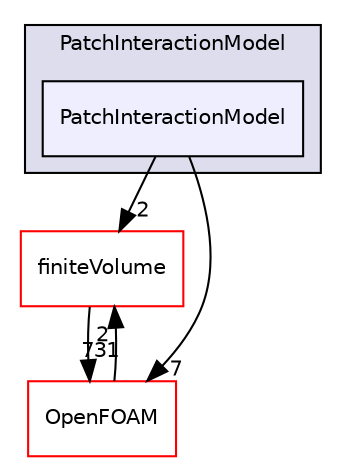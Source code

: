 digraph "src/lagrangian/intermediate/submodels/Kinematic/PatchInteractionModel/PatchInteractionModel" {
  bgcolor=transparent;
  compound=true
  node [ fontsize="10", fontname="Helvetica"];
  edge [ labelfontsize="10", labelfontname="Helvetica"];
  subgraph clusterdir_cf43f87a8139bd03a012339b0f68c2d8 {
    graph [ bgcolor="#ddddee", pencolor="black", label="PatchInteractionModel" fontname="Helvetica", fontsize="10", URL="dir_cf43f87a8139bd03a012339b0f68c2d8.html"]
  dir_fbe14706e92980c2567ab36ee0a0e449 [shape=box, label="PatchInteractionModel", style="filled", fillcolor="#eeeeff", pencolor="black", URL="dir_fbe14706e92980c2567ab36ee0a0e449.html"];
  }
  dir_9bd15774b555cf7259a6fa18f99fe99b [shape=box label="finiteVolume" color="red" URL="dir_9bd15774b555cf7259a6fa18f99fe99b.html"];
  dir_c5473ff19b20e6ec4dfe5c310b3778a8 [shape=box label="OpenFOAM" color="red" URL="dir_c5473ff19b20e6ec4dfe5c310b3778a8.html"];
  dir_9bd15774b555cf7259a6fa18f99fe99b->dir_c5473ff19b20e6ec4dfe5c310b3778a8 [headlabel="731", labeldistance=1.5 headhref="dir_000894_001887.html"];
  dir_c5473ff19b20e6ec4dfe5c310b3778a8->dir_9bd15774b555cf7259a6fa18f99fe99b [headlabel="2", labeldistance=1.5 headhref="dir_001887_000894.html"];
  dir_fbe14706e92980c2567ab36ee0a0e449->dir_9bd15774b555cf7259a6fa18f99fe99b [headlabel="2", labeldistance=1.5 headhref="dir_001549_000894.html"];
  dir_fbe14706e92980c2567ab36ee0a0e449->dir_c5473ff19b20e6ec4dfe5c310b3778a8 [headlabel="7", labeldistance=1.5 headhref="dir_001549_001887.html"];
}
